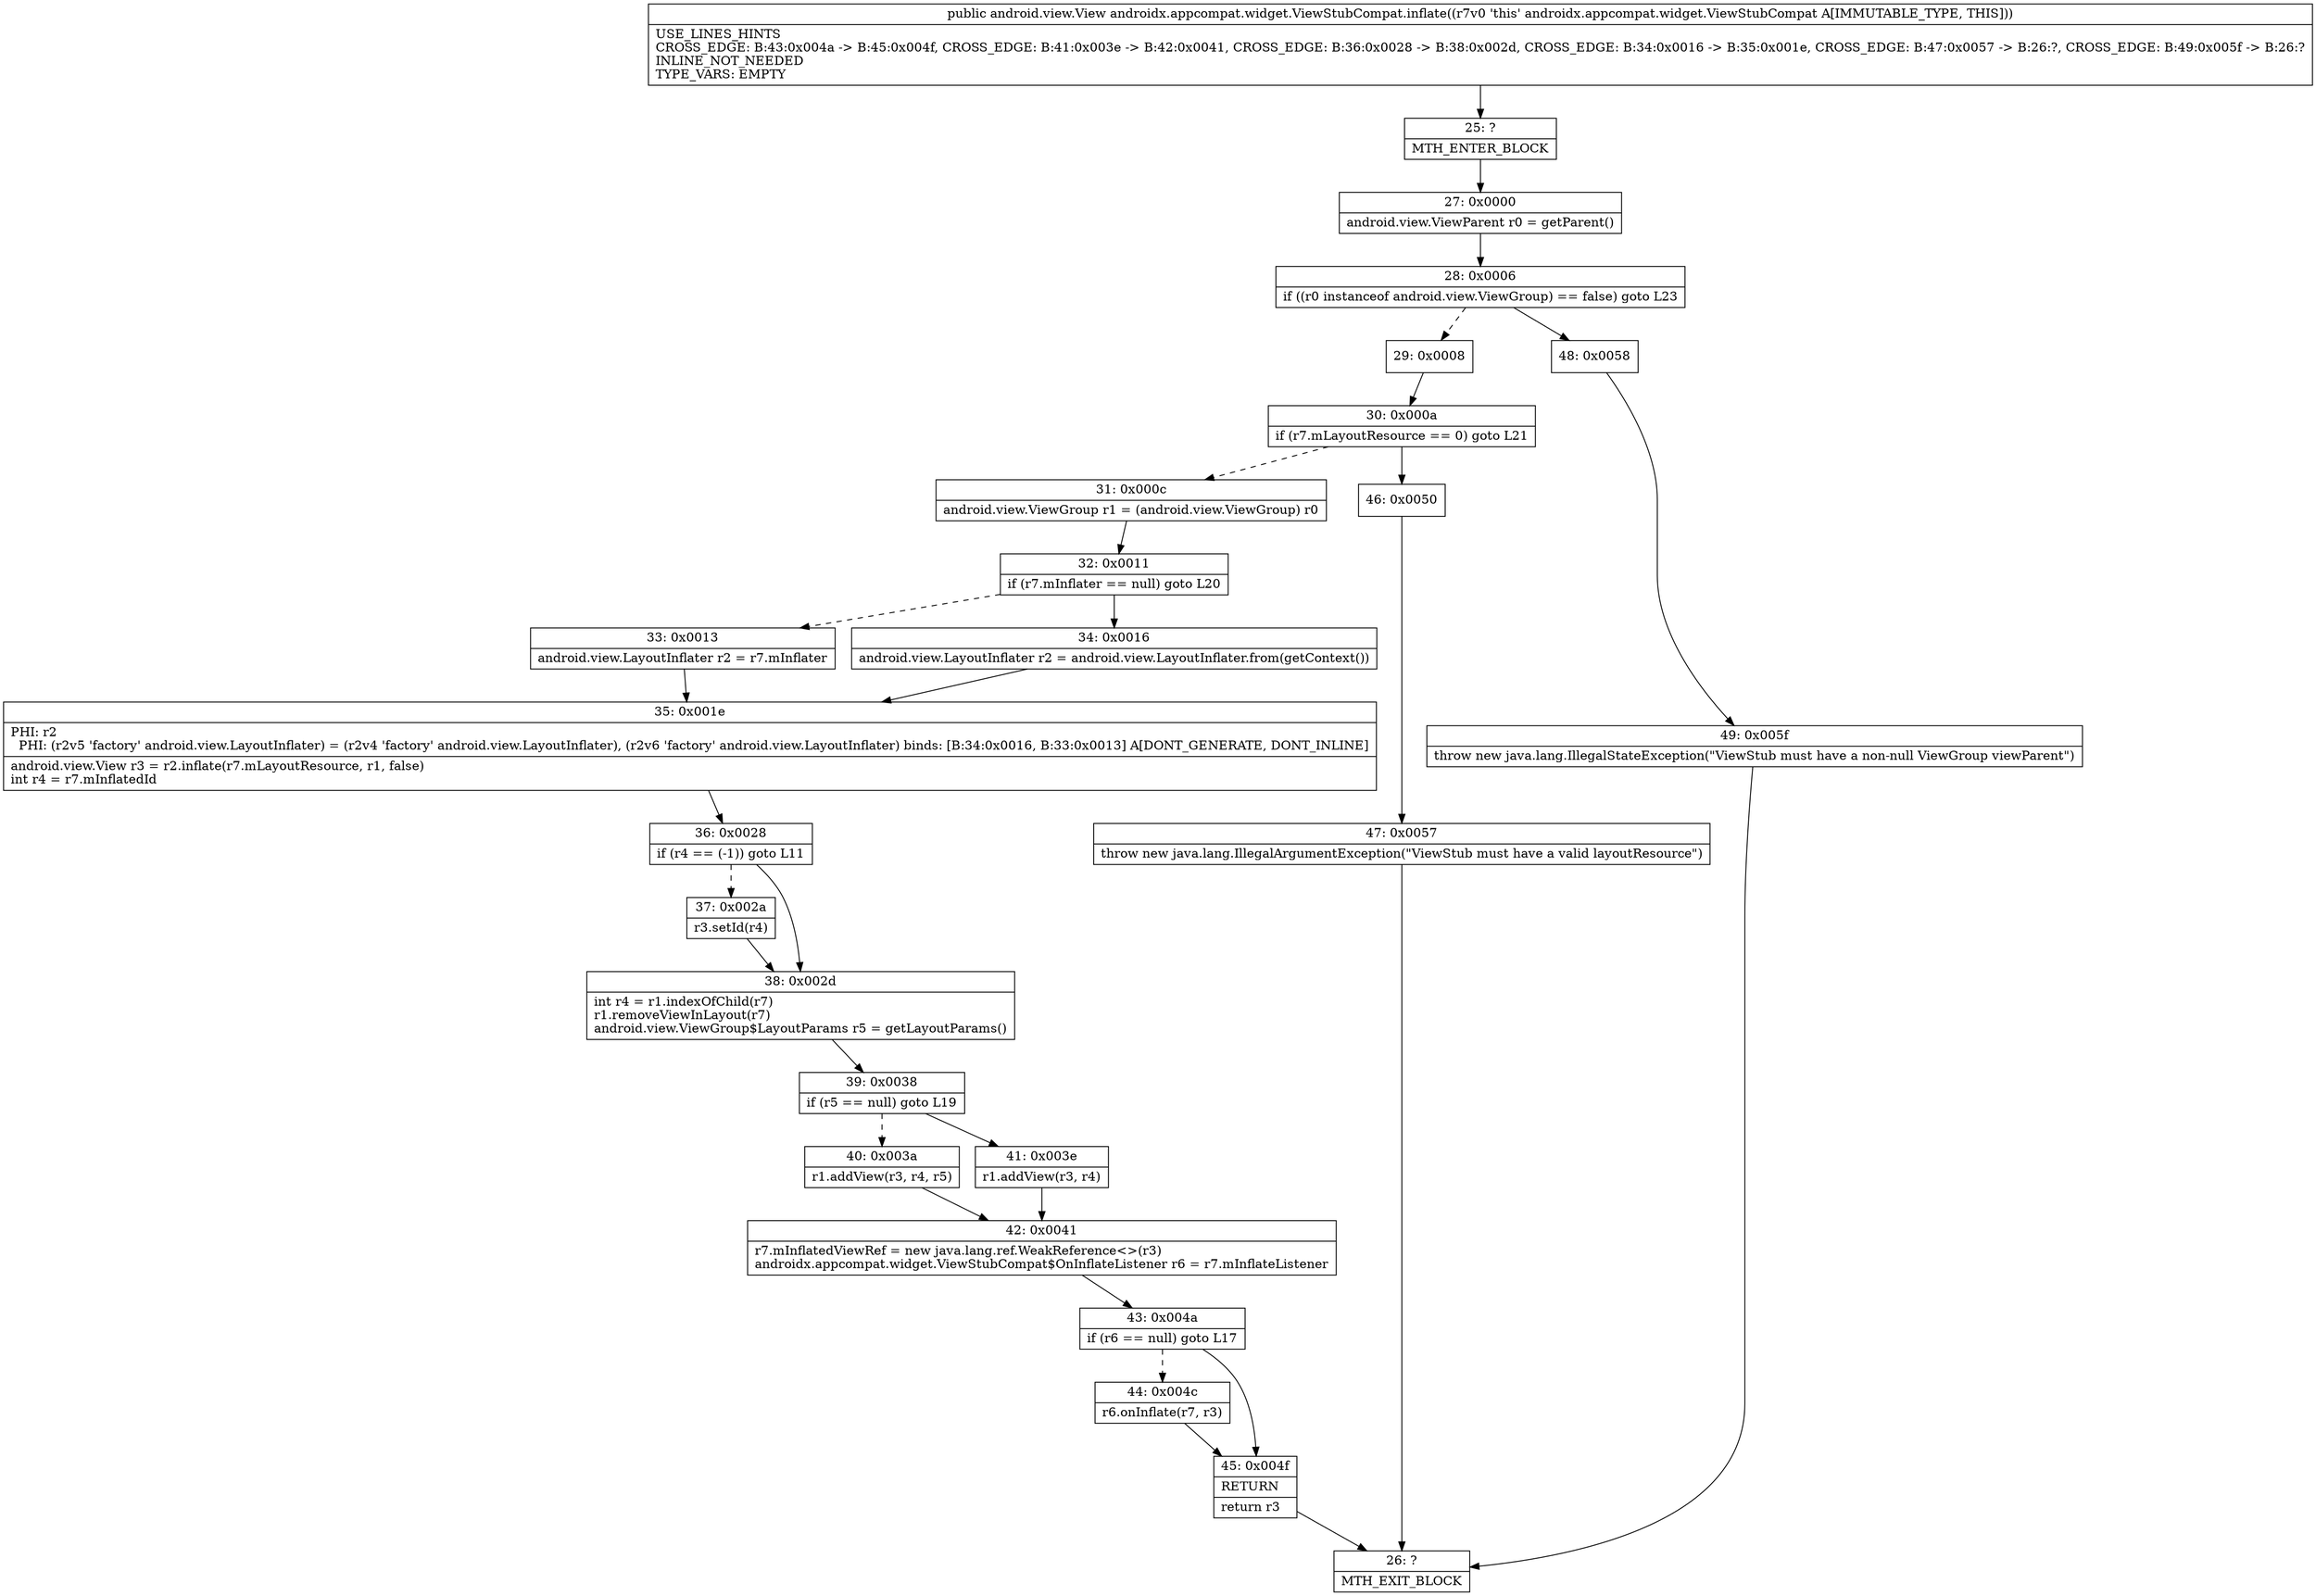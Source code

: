 digraph "CFG forandroidx.appcompat.widget.ViewStubCompat.inflate()Landroid\/view\/View;" {
Node_25 [shape=record,label="{25\:\ ?|MTH_ENTER_BLOCK\l}"];
Node_27 [shape=record,label="{27\:\ 0x0000|android.view.ViewParent r0 = getParent()\l}"];
Node_28 [shape=record,label="{28\:\ 0x0006|if ((r0 instanceof android.view.ViewGroup) == false) goto L23\l}"];
Node_29 [shape=record,label="{29\:\ 0x0008}"];
Node_30 [shape=record,label="{30\:\ 0x000a|if (r7.mLayoutResource == 0) goto L21\l}"];
Node_31 [shape=record,label="{31\:\ 0x000c|android.view.ViewGroup r1 = (android.view.ViewGroup) r0\l}"];
Node_32 [shape=record,label="{32\:\ 0x0011|if (r7.mInflater == null) goto L20\l}"];
Node_33 [shape=record,label="{33\:\ 0x0013|android.view.LayoutInflater r2 = r7.mInflater\l}"];
Node_35 [shape=record,label="{35\:\ 0x001e|PHI: r2 \l  PHI: (r2v5 'factory' android.view.LayoutInflater) = (r2v4 'factory' android.view.LayoutInflater), (r2v6 'factory' android.view.LayoutInflater) binds: [B:34:0x0016, B:33:0x0013] A[DONT_GENERATE, DONT_INLINE]\l|android.view.View r3 = r2.inflate(r7.mLayoutResource, r1, false)\lint r4 = r7.mInflatedId\l}"];
Node_36 [shape=record,label="{36\:\ 0x0028|if (r4 == (\-1)) goto L11\l}"];
Node_37 [shape=record,label="{37\:\ 0x002a|r3.setId(r4)\l}"];
Node_38 [shape=record,label="{38\:\ 0x002d|int r4 = r1.indexOfChild(r7)\lr1.removeViewInLayout(r7)\landroid.view.ViewGroup$LayoutParams r5 = getLayoutParams()\l}"];
Node_39 [shape=record,label="{39\:\ 0x0038|if (r5 == null) goto L19\l}"];
Node_40 [shape=record,label="{40\:\ 0x003a|r1.addView(r3, r4, r5)\l}"];
Node_42 [shape=record,label="{42\:\ 0x0041|r7.mInflatedViewRef = new java.lang.ref.WeakReference\<\>(r3)\landroidx.appcompat.widget.ViewStubCompat$OnInflateListener r6 = r7.mInflateListener\l}"];
Node_43 [shape=record,label="{43\:\ 0x004a|if (r6 == null) goto L17\l}"];
Node_44 [shape=record,label="{44\:\ 0x004c|r6.onInflate(r7, r3)\l}"];
Node_45 [shape=record,label="{45\:\ 0x004f|RETURN\l|return r3\l}"];
Node_26 [shape=record,label="{26\:\ ?|MTH_EXIT_BLOCK\l}"];
Node_41 [shape=record,label="{41\:\ 0x003e|r1.addView(r3, r4)\l}"];
Node_34 [shape=record,label="{34\:\ 0x0016|android.view.LayoutInflater r2 = android.view.LayoutInflater.from(getContext())\l}"];
Node_46 [shape=record,label="{46\:\ 0x0050}"];
Node_47 [shape=record,label="{47\:\ 0x0057|throw new java.lang.IllegalArgumentException(\"ViewStub must have a valid layoutResource\")\l}"];
Node_48 [shape=record,label="{48\:\ 0x0058}"];
Node_49 [shape=record,label="{49\:\ 0x005f|throw new java.lang.IllegalStateException(\"ViewStub must have a non\-null ViewGroup viewParent\")\l}"];
MethodNode[shape=record,label="{public android.view.View androidx.appcompat.widget.ViewStubCompat.inflate((r7v0 'this' androidx.appcompat.widget.ViewStubCompat A[IMMUTABLE_TYPE, THIS]))  | USE_LINES_HINTS\lCROSS_EDGE: B:43:0x004a \-\> B:45:0x004f, CROSS_EDGE: B:41:0x003e \-\> B:42:0x0041, CROSS_EDGE: B:36:0x0028 \-\> B:38:0x002d, CROSS_EDGE: B:34:0x0016 \-\> B:35:0x001e, CROSS_EDGE: B:47:0x0057 \-\> B:26:?, CROSS_EDGE: B:49:0x005f \-\> B:26:?\lINLINE_NOT_NEEDED\lTYPE_VARS: EMPTY\l}"];
MethodNode -> Node_25;Node_25 -> Node_27;
Node_27 -> Node_28;
Node_28 -> Node_29[style=dashed];
Node_28 -> Node_48;
Node_29 -> Node_30;
Node_30 -> Node_31[style=dashed];
Node_30 -> Node_46;
Node_31 -> Node_32;
Node_32 -> Node_33[style=dashed];
Node_32 -> Node_34;
Node_33 -> Node_35;
Node_35 -> Node_36;
Node_36 -> Node_37[style=dashed];
Node_36 -> Node_38;
Node_37 -> Node_38;
Node_38 -> Node_39;
Node_39 -> Node_40[style=dashed];
Node_39 -> Node_41;
Node_40 -> Node_42;
Node_42 -> Node_43;
Node_43 -> Node_44[style=dashed];
Node_43 -> Node_45;
Node_44 -> Node_45;
Node_45 -> Node_26;
Node_41 -> Node_42;
Node_34 -> Node_35;
Node_46 -> Node_47;
Node_47 -> Node_26;
Node_48 -> Node_49;
Node_49 -> Node_26;
}


